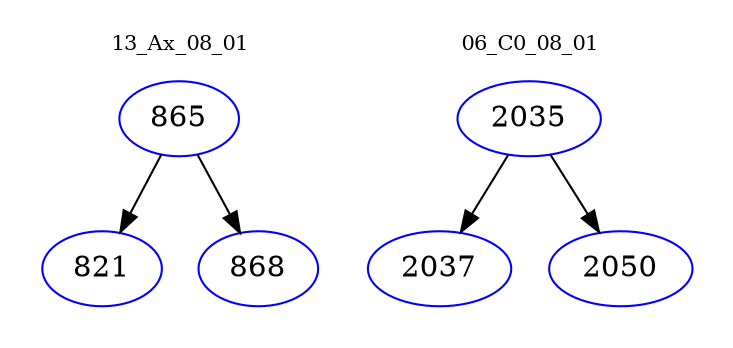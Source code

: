 digraph{
subgraph cluster_0 {
color = white
label = "13_Ax_08_01";
fontsize=10;
T0_865 [label="865", color="blue"]
T0_865 -> T0_821 [color="black"]
T0_821 [label="821", color="blue"]
T0_865 -> T0_868 [color="black"]
T0_868 [label="868", color="blue"]
}
subgraph cluster_1 {
color = white
label = "06_C0_08_01";
fontsize=10;
T1_2035 [label="2035", color="blue"]
T1_2035 -> T1_2037 [color="black"]
T1_2037 [label="2037", color="blue"]
T1_2035 -> T1_2050 [color="black"]
T1_2050 [label="2050", color="blue"]
}
}
